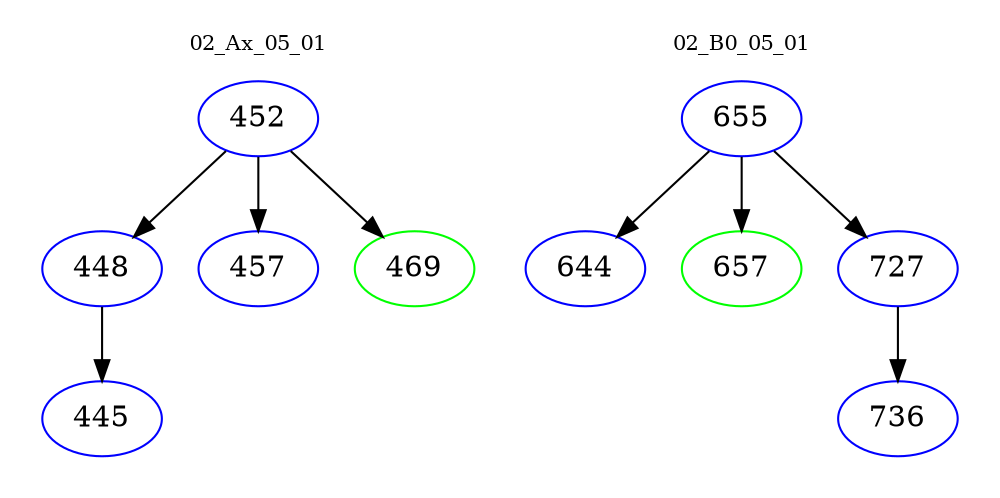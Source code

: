 digraph{
subgraph cluster_0 {
color = white
label = "02_Ax_05_01";
fontsize=10;
T0_452 [label="452", color="blue"]
T0_452 -> T0_448 [color="black"]
T0_448 [label="448", color="blue"]
T0_448 -> T0_445 [color="black"]
T0_445 [label="445", color="blue"]
T0_452 -> T0_457 [color="black"]
T0_457 [label="457", color="blue"]
T0_452 -> T0_469 [color="black"]
T0_469 [label="469", color="green"]
}
subgraph cluster_1 {
color = white
label = "02_B0_05_01";
fontsize=10;
T1_655 [label="655", color="blue"]
T1_655 -> T1_644 [color="black"]
T1_644 [label="644", color="blue"]
T1_655 -> T1_657 [color="black"]
T1_657 [label="657", color="green"]
T1_655 -> T1_727 [color="black"]
T1_727 [label="727", color="blue"]
T1_727 -> T1_736 [color="black"]
T1_736 [label="736", color="blue"]
}
}
